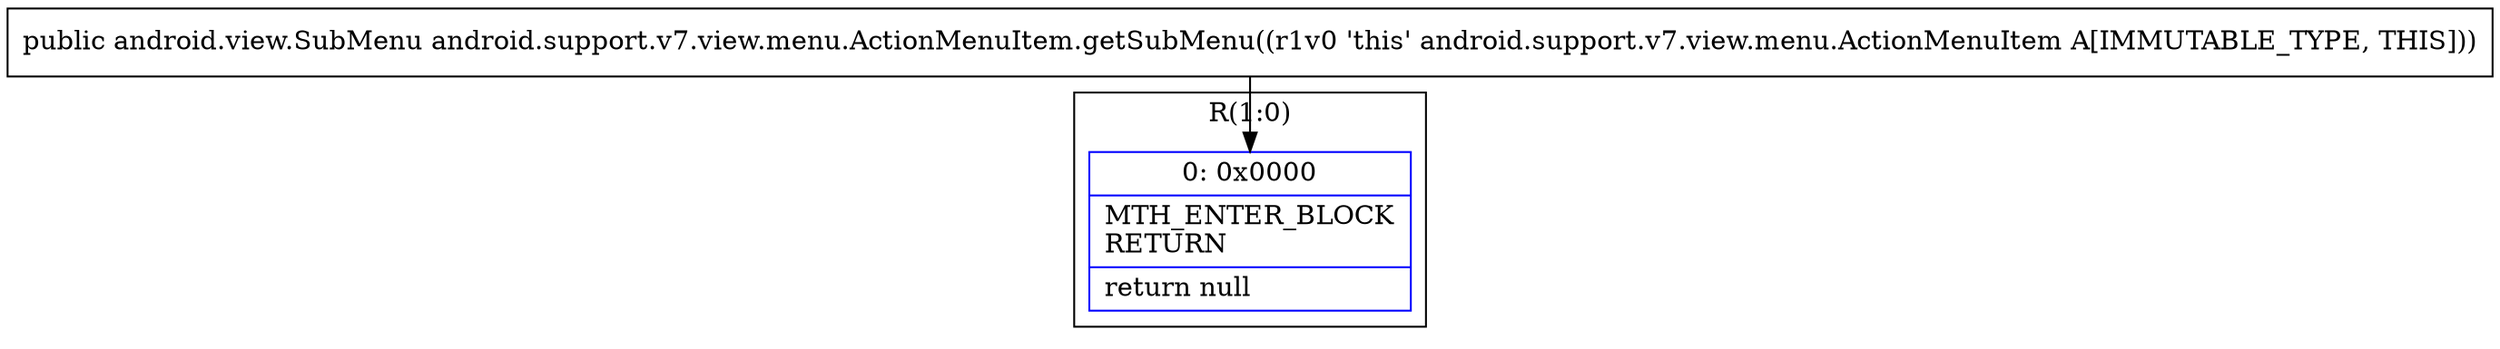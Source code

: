 digraph "CFG forandroid.support.v7.view.menu.ActionMenuItem.getSubMenu()Landroid\/view\/SubMenu;" {
subgraph cluster_Region_267825941 {
label = "R(1:0)";
node [shape=record,color=blue];
Node_0 [shape=record,label="{0\:\ 0x0000|MTH_ENTER_BLOCK\lRETURN\l|return null\l}"];
}
MethodNode[shape=record,label="{public android.view.SubMenu android.support.v7.view.menu.ActionMenuItem.getSubMenu((r1v0 'this' android.support.v7.view.menu.ActionMenuItem A[IMMUTABLE_TYPE, THIS])) }"];
MethodNode -> Node_0;
}

